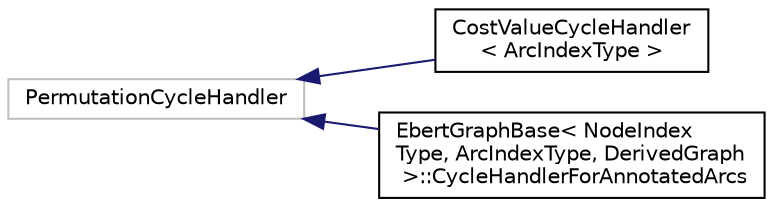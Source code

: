 digraph "Graphical Class Hierarchy"
{
 // LATEX_PDF_SIZE
  edge [fontname="Helvetica",fontsize="10",labelfontname="Helvetica",labelfontsize="10"];
  node [fontname="Helvetica",fontsize="10",shape=record];
  rankdir="LR";
  Node0 [label="PermutationCycleHandler",height=0.2,width=0.4,color="grey75", fillcolor="white", style="filled",tooltip=" "];
  Node0 -> Node1 [dir="back",color="midnightblue",fontsize="10",style="solid",fontname="Helvetica"];
  Node1 [label="CostValueCycleHandler\l\< ArcIndexType \>",height=0.2,width=0.4,color="black", fillcolor="white", style="filled",URL="$classoperations__research_1_1_cost_value_cycle_handler.html",tooltip=" "];
  Node0 -> Node2 [dir="back",color="midnightblue",fontsize="10",style="solid",fontname="Helvetica"];
  Node2 [label="EbertGraphBase\< NodeIndex\lType, ArcIndexType, DerivedGraph\l \>::CycleHandlerForAnnotatedArcs",height=0.2,width=0.4,color="black", fillcolor="white", style="filled",URL="$classoperations__research_1_1_ebert_graph_base_1_1_cycle_handler_for_annotated_arcs.html",tooltip=" "];
}
